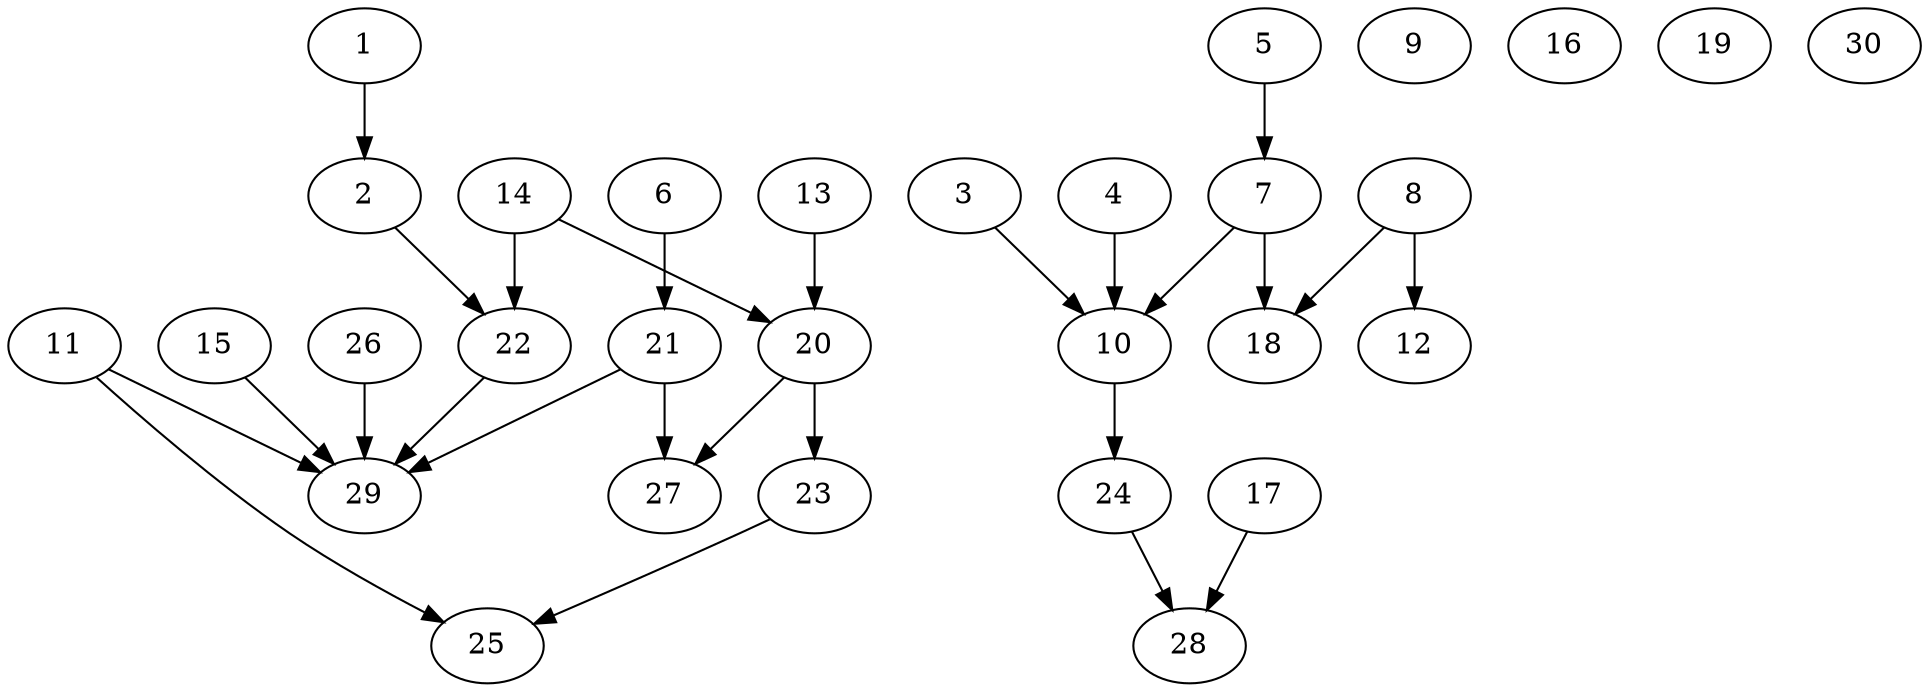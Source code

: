 digraph "custom_8p_gb_Random_Nodes_30_Density_0.87_CCR_0.10_WeightType_Random_schedule.gxl" {
	graph ["Number of processors"=8,
		"Total schedule length"=212
	];
	1	 ["Finish time"=51,
		Processor=8,
		"Start time"=0,
		Weight=51];
	2	 ["Finish time"=93,
		Processor=5,
		"Start time"=68,
		Weight=25];
	1 -> 2	 [Weight=7];
	22	 ["Finish time"=152,
		Processor=5,
		"Start time"=93,
		Weight=59];
	2 -> 22	 [Weight=4];
	3	 ["Finish time"=109,
		Processor=1,
		"Start time"=58,
		Weight=51];
	10	 ["Finish time"=170,
		Processor=3,
		"Start time"=119,
		Weight=51];
	3 -> 10	 [Weight=10];
	4	 ["Finish time"=42,
		Processor=2,
		"Start time"=0,
		Weight=42];
	4 -> 10	 [Weight=4];
	5	 ["Finish time"=59,
		Processor=3,
		"Start time"=0,
		Weight=59];
	7	 ["Finish time"=118,
		Processor=3,
		"Start time"=59,
		Weight=59];
	5 -> 7	 [Weight=6];
	6	 ["Finish time"=68,
		Processor=6,
		"Start time"=43,
		Weight=25];
	21	 ["Finish time"=136,
		Processor=4,
		"Start time"=85,
		Weight=51];
	6 -> 21	 [Weight=9];
	7 -> 10	 [Weight=3];
	18	 ["Finish time"=212,
		Processor=6,
		"Start time"=170,
		Weight=42];
	7 -> 18	 [Weight=10];
	8	 ["Finish time"=85,
		Processor=4,
		"Start time"=0,
		Weight=85];
	12	 ["Finish time"=169,
		Processor=6,
		"Start time"=93,
		Weight=76];
	8 -> 12	 [Weight=4];
	8 -> 18	 [Weight=7];
	9	 ["Finish time"=58,
		Processor=1,
		"Start time"=41,
		Weight=17];
	24	 ["Finish time"=195,
		Processor=3,
		"Start time"=170,
		Weight=25];
	10 -> 24	 [Weight=3];
	11	 ["Finish time"=161,
		Processor=8,
		"Start time"=93,
		Weight=68];
	25	 ["Finish time"=212,
		Processor=7,
		"Start time"=170,
		Weight=42];
	11 -> 25	 [Weight=7];
	29	 ["Finish time"=212,
		Processor=8,
		"Start time"=161,
		Weight=51];
	11 -> 29	 [Weight=8];
	13	 ["Finish time"=34,
		Processor=6,
		"Start time"=0,
		Weight=34];
	20	 ["Finish time"=119,
		Processor=7,
		"Start time"=51,
		Weight=68];
	13 -> 20	 [Weight=9];
	14	 ["Finish time"=51,
		Processor=7,
		"Start time"=0,
		Weight=51];
	14 -> 20	 [Weight=7];
	14 -> 22	 [Weight=3];
	15	 ["Finish time"=136,
		Processor=2,
		"Start time"=68,
		Weight=68];
	15 -> 29	 [Weight=3];
	16	 ["Finish time"=212,
		Processor=1,
		"Start time"=153,
		Weight=59];
	17	 ["Finish time"=34,
		Processor=1,
		"Start time"=0,
		Weight=34];
	28	 ["Finish time"=212,
		Processor=3,
		"Start time"=195,
		Weight=17];
	17 -> 28	 [Weight=6];
	19	 ["Finish time"=211,
		Processor=2,
		"Start time"=152,
		Weight=59];
	23	 ["Finish time"=170,
		Processor=7,
		"Start time"=119,
		Weight=51];
	20 -> 23	 [Weight=3];
	27	 ["Finish time"=212,
		Processor=5,
		"Start time"=170,
		Weight=42];
	20 -> 27	 [Weight=6];
	21 -> 27	 [Weight=10];
	21 -> 29	 [Weight=8];
	22 -> 29	 [Weight=3];
	23 -> 25	 [Weight=3];
	24 -> 28	 [Weight=4];
	26	 ["Finish time"=68,
		Processor=5,
		"Start time"=0,
		Weight=68];
	26 -> 29	 [Weight=3];
	30	 ["Finish time"=212,
		Processor=4,
		"Start time"=144,
		Weight=68];
}

